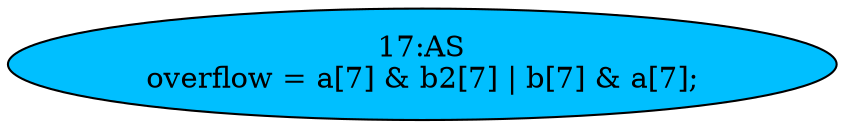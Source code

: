 strict digraph "" {
	node [label="\N"];
	"17:AS"	[ast="<pyverilog.vparser.ast.Assign object at 0x7ff3e1f05350>",
		def_var="['overflow']",
		fillcolor=deepskyblue,
		label="17:AS
overflow = a[7] & b2[7] | b[7] & a[7];",
		statements="[]",
		style=filled,
		typ=Assign,
		use_var="['a', 'b2', 'b', 'a']"];
}
